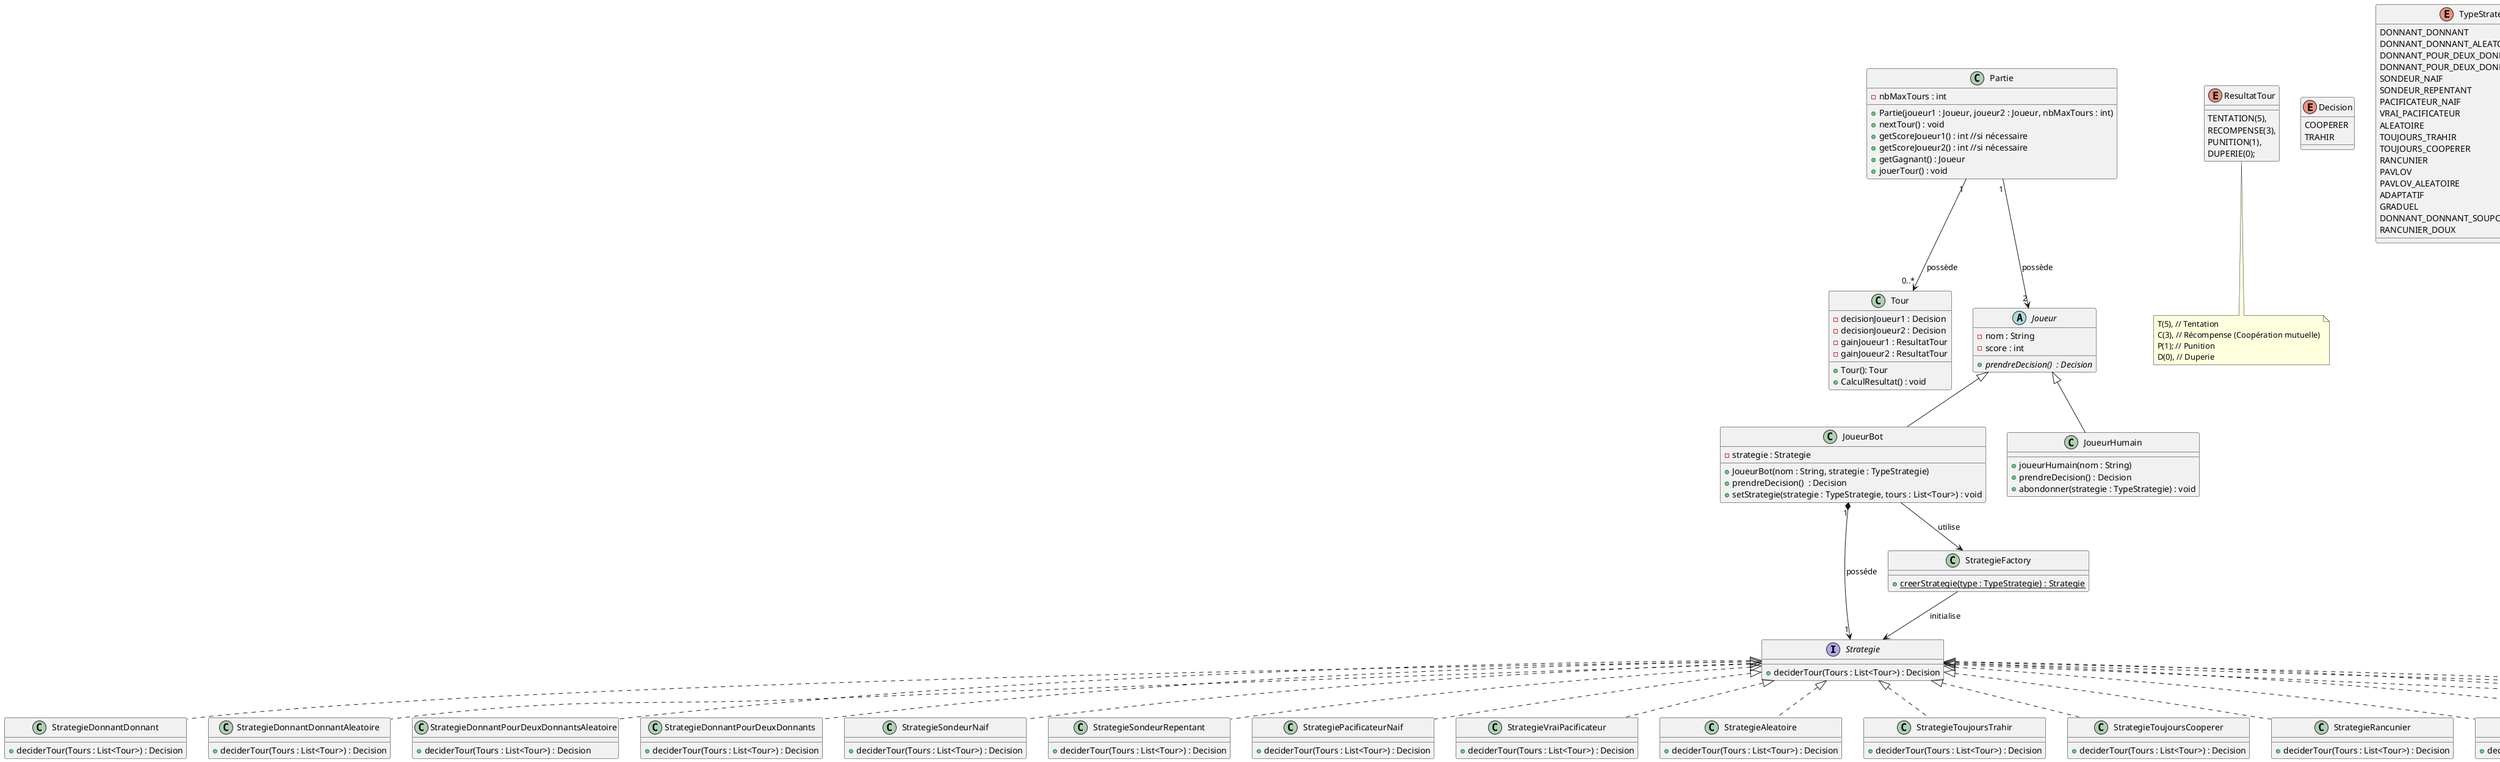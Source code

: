 @startuml

'tous les class de startegie va implementer interface stratégie
'ce qui permets d'avoir startégie sous forme patron stratégie

interface Strategie{
    +deciderTour(Tours : List<Tour>) : Decision
}



class StrategieFactory{
    + {static}creerStrategie(type : TypeStrategie) : Strategie
}

JoueurBot  -->  StrategieFactory : utilise

StrategieFactory -->  Strategie : initialise

class Partie{
    -nbMaxTours : int
    +Partie(joueur1 : Joueur, joueur2 : Joueur, nbMaxTours : int)
    +nextTour() : void
    +getScoreJoueur1() : int //si nécessaire
    +getScoreJoueur2() : int //si nécessaire
    +getGagnant() : Joueur
    +jouerTour() : void


}
Partie "1" --> "0..*" Tour : possède
Partie "1" --> "2" Joueur : possède

abstract class Joueur{
    -nom : String
    -score : int
    +{abstract}prendreDecision()  : Decision

}


class JoueurHumain extends Joueur{
    +joueurHumain(nom : String)
    +prendreDecision() : Decision
    +abondonner(strategie : TypeStrategie) : void
}

class JoueurBot extends Joueur{
    -strategie : Strategie
    +JoueurBot(nom : String, strategie : TypeStrategie)
    +prendreDecision()  : Decision
    +setStrategie(strategie : TypeStrategie, tours : List<Tour>) : void
}
JoueurBot "1" *-> "1" Strategie : posséde

 'les attributs sonts tous finale car ils ne changent pas
class Tour{
    -decisionJoueur1 : Decision
    -decisionJoueur2 : Decision
    -gainJoueur1 : ResultatTour
    -gainJoueur2 : ResultatTour
    +Tour(): Tour
    +CalculResultat() : void
}

'enum TypeJoueur{
'    HUMAIN
'    BOT
'}

enum ResultatTour{
    TENTATION(5),
    RECOMPENSE(3),
    PUNITION(1),
    DUPERIE(0);
}

note bottom of ResultatTour
        T(5), // Tentation
        C(3), // Récompense (Coopération mutuelle)
        P(1); // Punition
        D(0), // Duperie
end note

enum Decision{
    COOPERER
    TRAHIR
}
enum TypeStrategie{
    DONNANT_DONNANT
    DONNANT_DONNANT_ALEATOIRE
    DONNANT_POUR_DEUX_DONNANTS
    DONNANT_POUR_DEUX_DONNANTS_ALEATOIRE
    SONDEUR_NAIF
    SONDEUR_REPENTANT
    PACIFICATEUR_NAIF
    VRAI_PACIFICATEUR
    ALEATOIRE
    TOUJOURS_TRAHIR
    TOUJOURS_COOPERER
    RANCUNIER
    PAVLOV
    PAVLOV_ALEATOIRE
    ADAPTATIF
    GRADUEL
    DONNANT_DONNANT_SOUPCONNEUX
    RANCUNIER_DOUX
}

class StrategieDonnantDonnant implements Strategie {
    +deciderTour(Tours : List<Tour>) : Decision
}

class StrategieDonnantDonnantAleatoire implements Strategie {
    +deciderTour(Tours : List<Tour>) : Decision
}

class StrategieDonnantPourDeuxDonnantsAleatoire implements Strategie {
    +deciderTour(Tours : List<Tour>) : Decision
}

class StrategieDonnantPourDeuxDonnants implements Strategie {
    +deciderTour(Tours : List<Tour>) : Decision
}

class StrategieSondeurNaif implements Strategie {
    +deciderTour(Tours : List<Tour>) : Decision
}

class StrategieSondeurRepentant implements Strategie {
    +deciderTour(Tours : List<Tour>) : Decision
}

class StrategiePacificateurNaif implements Strategie {
    +deciderTour(Tours : List<Tour>) : Decision
}

class StrategieVraiPacificateur implements Strategie {
    +deciderTour(Tours : List<Tour>) : Decision
}

class StrategieAleatoire implements Strategie {
    +deciderTour(Tours : List<Tour>) : Decision
}

class StrategieToujoursTrahir implements Strategie {
    +deciderTour(Tours : List<Tour>) : Decision
}

class StrategieToujoursCooperer implements Strategie {
    +deciderTour(Tours : List<Tour>) : Decision
}

class StrategieRancunier implements Strategie {
    +deciderTour(Tours : List<Tour>) : Decision
}

class StrategiePavlov implements Strategie {
    +deciderTour(Tours : List<Tour>) : Decision
}

class StrategiePavlovAleatoire implements Strategie {
    +deciderTour(Tours : List<Tour>) : Decision
}

class StrategieAdaptatif implements Strategie {
    +deciderTour(Tours : List<Tour>) : Decision
}

class StrategieGraduel implements Strategie {
    +deciderTour(Tours : List<Tour>) : Decision
}

class StrategieDonnantDonnantSoupconneux implements Strategie {
    +deciderTour(Tours : List<Tour>) : Decision
}

class StrategieRancunierDoux implements Strategie {
    +deciderTour(Tours : List<Tour>) : Decision
}





@enduml